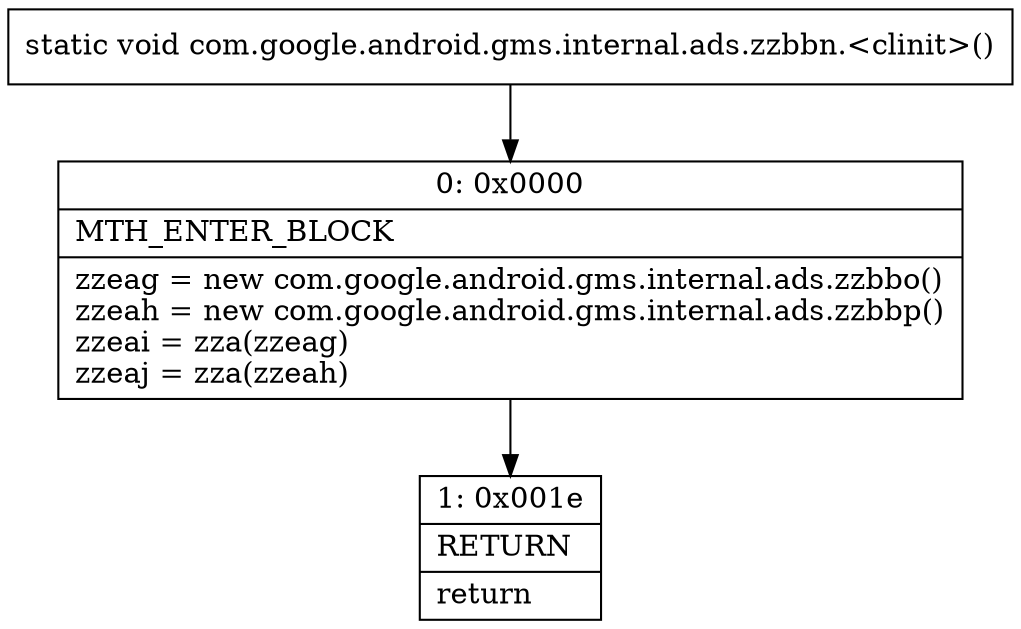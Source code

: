 digraph "CFG forcom.google.android.gms.internal.ads.zzbbn.\<clinit\>()V" {
Node_0 [shape=record,label="{0\:\ 0x0000|MTH_ENTER_BLOCK\l|zzeag = new com.google.android.gms.internal.ads.zzbbo()\lzzeah = new com.google.android.gms.internal.ads.zzbbp()\lzzeai = zza(zzeag)\lzzeaj = zza(zzeah)\l}"];
Node_1 [shape=record,label="{1\:\ 0x001e|RETURN\l|return\l}"];
MethodNode[shape=record,label="{static void com.google.android.gms.internal.ads.zzbbn.\<clinit\>() }"];
MethodNode -> Node_0;
Node_0 -> Node_1;
}

